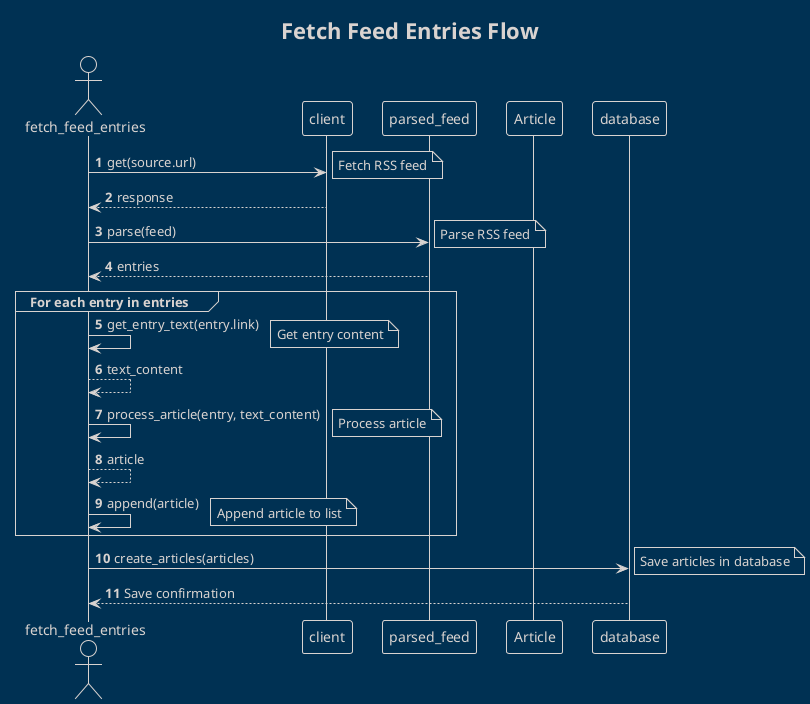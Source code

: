 @startuml
title Fetch Feed Entries Flow
!theme blueprint
autonumber

actor fetch_feed_entries
participant client
participant parsed_feed
participant Article
participant database

fetch_feed_entries -> client: get(source.url)
note right: Fetch RSS feed
client --> fetch_feed_entries: response

fetch_feed_entries -> parsed_feed: parse(feed)
note right: Parse RSS feed
parsed_feed --> fetch_feed_entries: entries

group For each entry in entries
    fetch_feed_entries -> fetch_feed_entries: get_entry_text(entry.link)
    note right: Get entry content
    fetch_feed_entries --> fetch_feed_entries: text_content

    fetch_feed_entries -> fetch_feed_entries: process_article(entry, text_content)
    note right: Process article
    fetch_feed_entries --> fetch_feed_entries: article

    fetch_feed_entries -> fetch_feed_entries: append(article)
    note right: Append article to list
end

fetch_feed_entries -> database: create_articles(articles)
note right: Save articles in database
database --> fetch_feed_entries: Save confirmation
@enduml